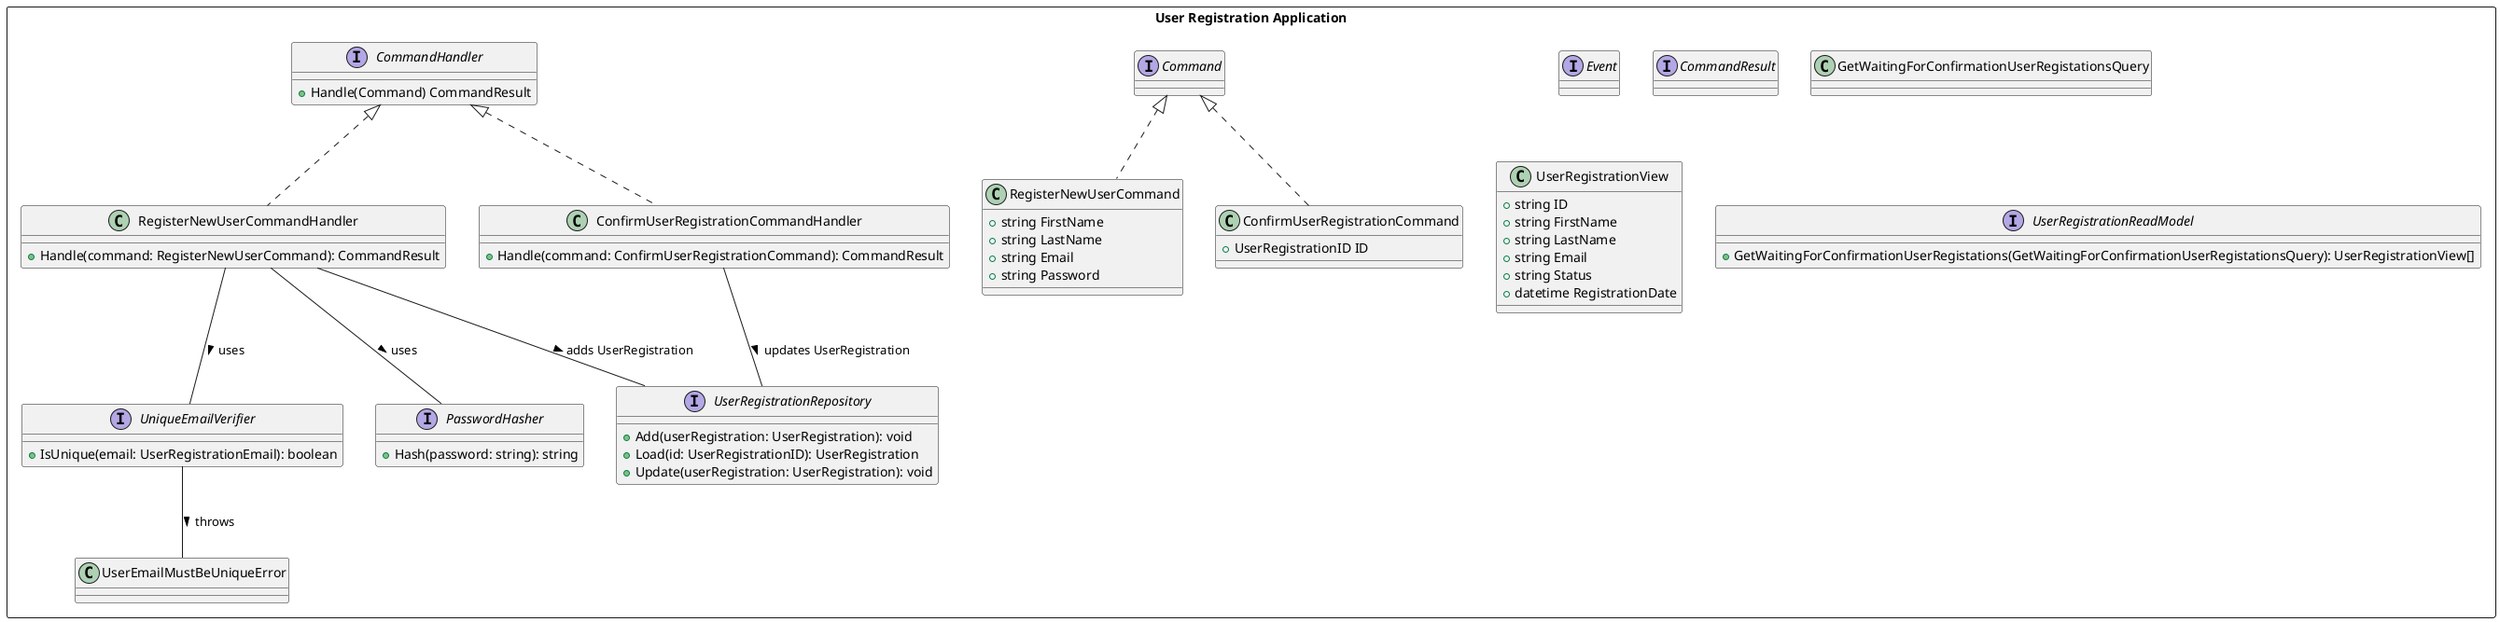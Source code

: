 @startuml C4-UserRegistration-Application

package "User Registration Application" << Rectangle >> {

    interface Event {}
    interface Command {}
    interface CommandResult {}

    interface CommandHandler {
        + Handle(Command) CommandResult
    }

    interface UserRegistrationRepository {
        + Add(userRegistration: UserRegistration): void
        + Load(id: UserRegistrationID): UserRegistration
        + Update(userRegistration: UserRegistration): void
    }

    interface UniqueEmailVerifier {
        + IsUnique(email: UserRegistrationEmail): boolean
    }

    class UserEmailMustBeUniqueError {}

    interface PasswordHasher {
        + Hash(password: string): string
    }

    class RegisterNewUserCommand implements Command {
        + string FirstName
        + string LastName
        + string Email
        + string Password
    }

    class RegisterNewUserCommandHandler implements CommandHandler {
        + Handle(command: RegisterNewUserCommand): CommandResult
    }

    class ConfirmUserRegistrationCommand implements Command {
        + UserRegistrationID ID
    }

    class ConfirmUserRegistrationCommandHandler implements CommandHandler {
        + Handle(command: ConfirmUserRegistrationCommand): CommandResult
    }

    class GetWaitingForConfirmationUserRegistationsQuery {}

    class UserRegistrationView {
        + string ID
        + string FirstName
        + string LastName
        + string Email
        + string Status
        + datetime RegistrationDate
    }

    interface UserRegistrationReadModel {
        + GetWaitingForConfirmationUserRegistations(GetWaitingForConfirmationUserRegistationsQuery): UserRegistrationView[]
    }

    RegisterNewUserCommandHandler -- UniqueEmailVerifier: uses >
    UniqueEmailVerifier -- UserEmailMustBeUniqueError : throws >
    RegisterNewUserCommandHandler -- PasswordHasher: uses >
    RegisterNewUserCommandHandler -- UserRegistrationRepository: adds UserRegistration >

    ConfirmUserRegistrationCommandHandler -- UserRegistrationRepository: updates UserRegistration >

}

@enduml
